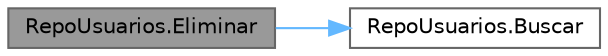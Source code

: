 digraph "RepoUsuarios.Eliminar"
{
 // INTERACTIVE_SVG=YES
 // LATEX_PDF_SIZE
  bgcolor="transparent";
  edge [fontname=Helvetica,fontsize=10,labelfontname=Helvetica,labelfontsize=10];
  node [fontname=Helvetica,fontsize=10,shape=box,height=0.2,width=0.4];
  rankdir="LR";
  Node1 [id="Node000001",label="RepoUsuarios.Eliminar",height=0.2,width=0.4,color="gray40", fillcolor="grey60", style="filled", fontcolor="black",tooltip="Elimina un usuario de la lista (Delete)."];
  Node1 -> Node2 [id="edge1_Node000001_Node000002",color="steelblue1",style="solid",tooltip=" "];
  Node2 [id="Node000002",label="RepoUsuarios.Buscar",height=0.2,width=0.4,color="grey40", fillcolor="white", style="filled",URL="$classRepoUsuarios.html#add7c3fe5fcfe5792d9194748a37f7e6a",tooltip="Busca un usuario por su ID (Read)."];
}
